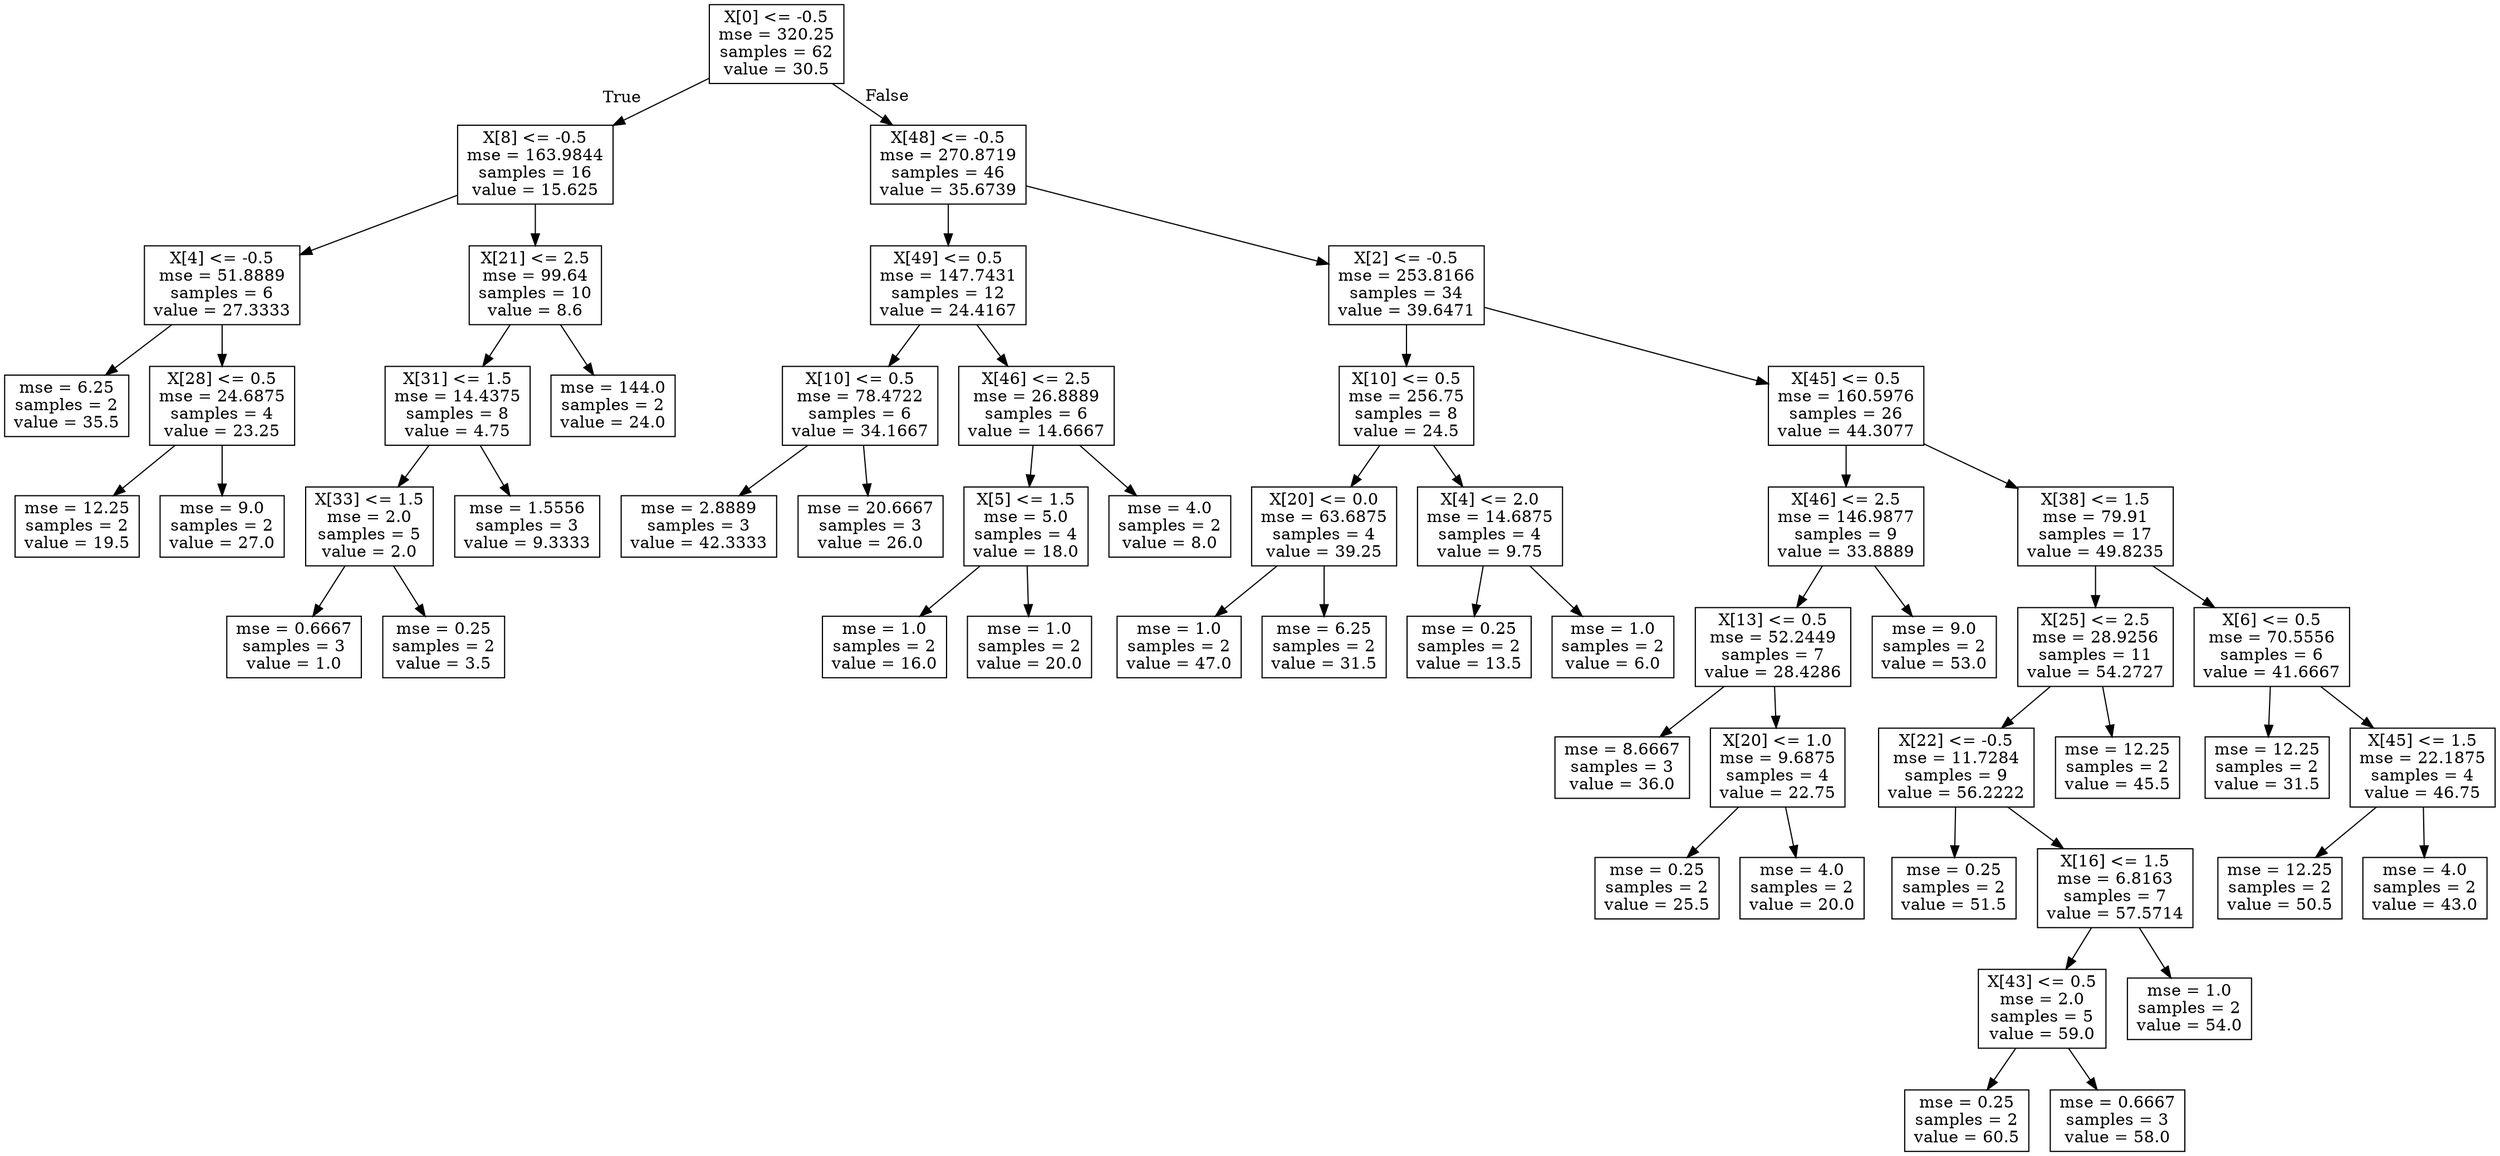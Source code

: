 digraph Tree {
node [shape=box] ;
0 [label="X[0] <= -0.5\nmse = 320.25\nsamples = 62\nvalue = 30.5"] ;
1 [label="X[8] <= -0.5\nmse = 163.9844\nsamples = 16\nvalue = 15.625"] ;
0 -> 1 [labeldistance=2.5, labelangle=45, headlabel="True"] ;
2 [label="X[4] <= -0.5\nmse = 51.8889\nsamples = 6\nvalue = 27.3333"] ;
1 -> 2 ;
3 [label="mse = 6.25\nsamples = 2\nvalue = 35.5"] ;
2 -> 3 ;
4 [label="X[28] <= 0.5\nmse = 24.6875\nsamples = 4\nvalue = 23.25"] ;
2 -> 4 ;
5 [label="mse = 12.25\nsamples = 2\nvalue = 19.5"] ;
4 -> 5 ;
6 [label="mse = 9.0\nsamples = 2\nvalue = 27.0"] ;
4 -> 6 ;
7 [label="X[21] <= 2.5\nmse = 99.64\nsamples = 10\nvalue = 8.6"] ;
1 -> 7 ;
8 [label="X[31] <= 1.5\nmse = 14.4375\nsamples = 8\nvalue = 4.75"] ;
7 -> 8 ;
9 [label="X[33] <= 1.5\nmse = 2.0\nsamples = 5\nvalue = 2.0"] ;
8 -> 9 ;
10 [label="mse = 0.6667\nsamples = 3\nvalue = 1.0"] ;
9 -> 10 ;
11 [label="mse = 0.25\nsamples = 2\nvalue = 3.5"] ;
9 -> 11 ;
12 [label="mse = 1.5556\nsamples = 3\nvalue = 9.3333"] ;
8 -> 12 ;
13 [label="mse = 144.0\nsamples = 2\nvalue = 24.0"] ;
7 -> 13 ;
14 [label="X[48] <= -0.5\nmse = 270.8719\nsamples = 46\nvalue = 35.6739"] ;
0 -> 14 [labeldistance=2.5, labelangle=-45, headlabel="False"] ;
15 [label="X[49] <= 0.5\nmse = 147.7431\nsamples = 12\nvalue = 24.4167"] ;
14 -> 15 ;
16 [label="X[10] <= 0.5\nmse = 78.4722\nsamples = 6\nvalue = 34.1667"] ;
15 -> 16 ;
17 [label="mse = 2.8889\nsamples = 3\nvalue = 42.3333"] ;
16 -> 17 ;
18 [label="mse = 20.6667\nsamples = 3\nvalue = 26.0"] ;
16 -> 18 ;
19 [label="X[46] <= 2.5\nmse = 26.8889\nsamples = 6\nvalue = 14.6667"] ;
15 -> 19 ;
20 [label="X[5] <= 1.5\nmse = 5.0\nsamples = 4\nvalue = 18.0"] ;
19 -> 20 ;
21 [label="mse = 1.0\nsamples = 2\nvalue = 16.0"] ;
20 -> 21 ;
22 [label="mse = 1.0\nsamples = 2\nvalue = 20.0"] ;
20 -> 22 ;
23 [label="mse = 4.0\nsamples = 2\nvalue = 8.0"] ;
19 -> 23 ;
24 [label="X[2] <= -0.5\nmse = 253.8166\nsamples = 34\nvalue = 39.6471"] ;
14 -> 24 ;
25 [label="X[10] <= 0.5\nmse = 256.75\nsamples = 8\nvalue = 24.5"] ;
24 -> 25 ;
26 [label="X[20] <= 0.0\nmse = 63.6875\nsamples = 4\nvalue = 39.25"] ;
25 -> 26 ;
27 [label="mse = 1.0\nsamples = 2\nvalue = 47.0"] ;
26 -> 27 ;
28 [label="mse = 6.25\nsamples = 2\nvalue = 31.5"] ;
26 -> 28 ;
29 [label="X[4] <= 2.0\nmse = 14.6875\nsamples = 4\nvalue = 9.75"] ;
25 -> 29 ;
30 [label="mse = 0.25\nsamples = 2\nvalue = 13.5"] ;
29 -> 30 ;
31 [label="mse = 1.0\nsamples = 2\nvalue = 6.0"] ;
29 -> 31 ;
32 [label="X[45] <= 0.5\nmse = 160.5976\nsamples = 26\nvalue = 44.3077"] ;
24 -> 32 ;
33 [label="X[46] <= 2.5\nmse = 146.9877\nsamples = 9\nvalue = 33.8889"] ;
32 -> 33 ;
34 [label="X[13] <= 0.5\nmse = 52.2449\nsamples = 7\nvalue = 28.4286"] ;
33 -> 34 ;
35 [label="mse = 8.6667\nsamples = 3\nvalue = 36.0"] ;
34 -> 35 ;
36 [label="X[20] <= 1.0\nmse = 9.6875\nsamples = 4\nvalue = 22.75"] ;
34 -> 36 ;
37 [label="mse = 0.25\nsamples = 2\nvalue = 25.5"] ;
36 -> 37 ;
38 [label="mse = 4.0\nsamples = 2\nvalue = 20.0"] ;
36 -> 38 ;
39 [label="mse = 9.0\nsamples = 2\nvalue = 53.0"] ;
33 -> 39 ;
40 [label="X[38] <= 1.5\nmse = 79.91\nsamples = 17\nvalue = 49.8235"] ;
32 -> 40 ;
41 [label="X[25] <= 2.5\nmse = 28.9256\nsamples = 11\nvalue = 54.2727"] ;
40 -> 41 ;
42 [label="X[22] <= -0.5\nmse = 11.7284\nsamples = 9\nvalue = 56.2222"] ;
41 -> 42 ;
43 [label="mse = 0.25\nsamples = 2\nvalue = 51.5"] ;
42 -> 43 ;
44 [label="X[16] <= 1.5\nmse = 6.8163\nsamples = 7\nvalue = 57.5714"] ;
42 -> 44 ;
45 [label="X[43] <= 0.5\nmse = 2.0\nsamples = 5\nvalue = 59.0"] ;
44 -> 45 ;
46 [label="mse = 0.25\nsamples = 2\nvalue = 60.5"] ;
45 -> 46 ;
47 [label="mse = 0.6667\nsamples = 3\nvalue = 58.0"] ;
45 -> 47 ;
48 [label="mse = 1.0\nsamples = 2\nvalue = 54.0"] ;
44 -> 48 ;
49 [label="mse = 12.25\nsamples = 2\nvalue = 45.5"] ;
41 -> 49 ;
50 [label="X[6] <= 0.5\nmse = 70.5556\nsamples = 6\nvalue = 41.6667"] ;
40 -> 50 ;
51 [label="mse = 12.25\nsamples = 2\nvalue = 31.5"] ;
50 -> 51 ;
52 [label="X[45] <= 1.5\nmse = 22.1875\nsamples = 4\nvalue = 46.75"] ;
50 -> 52 ;
53 [label="mse = 12.25\nsamples = 2\nvalue = 50.5"] ;
52 -> 53 ;
54 [label="mse = 4.0\nsamples = 2\nvalue = 43.0"] ;
52 -> 54 ;
}